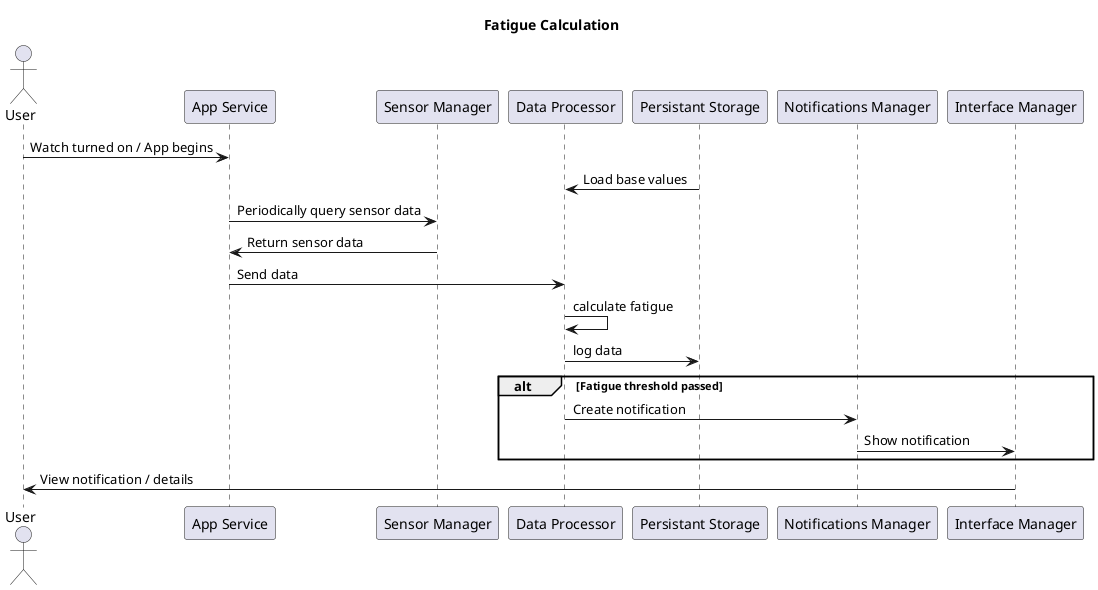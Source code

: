 @startuml
title Fatigue Calculation

Actor User
participant "App Service" as app
participant "Sensor Manager" as sensorManager
participant "Data Processor" as processor
participant "Persistant Storage" as storage
participant "Notifications Manager" as notifications
participant "Interface Manager" as interface
User -> app : Watch turned on / App begins
storage -> processor: Load base values
app -> sensorManager : Periodically query sensor data
sensorManager -> app : Return sensor data
app -> processor : Send data
processor -> processor : calculate fatigue
processor -> storage : log data
alt Fatigue threshold passed
    processor-> notifications : Create notification
    notifications -> interface : Show notification
end

interface -> User : View notification / details

@enduml